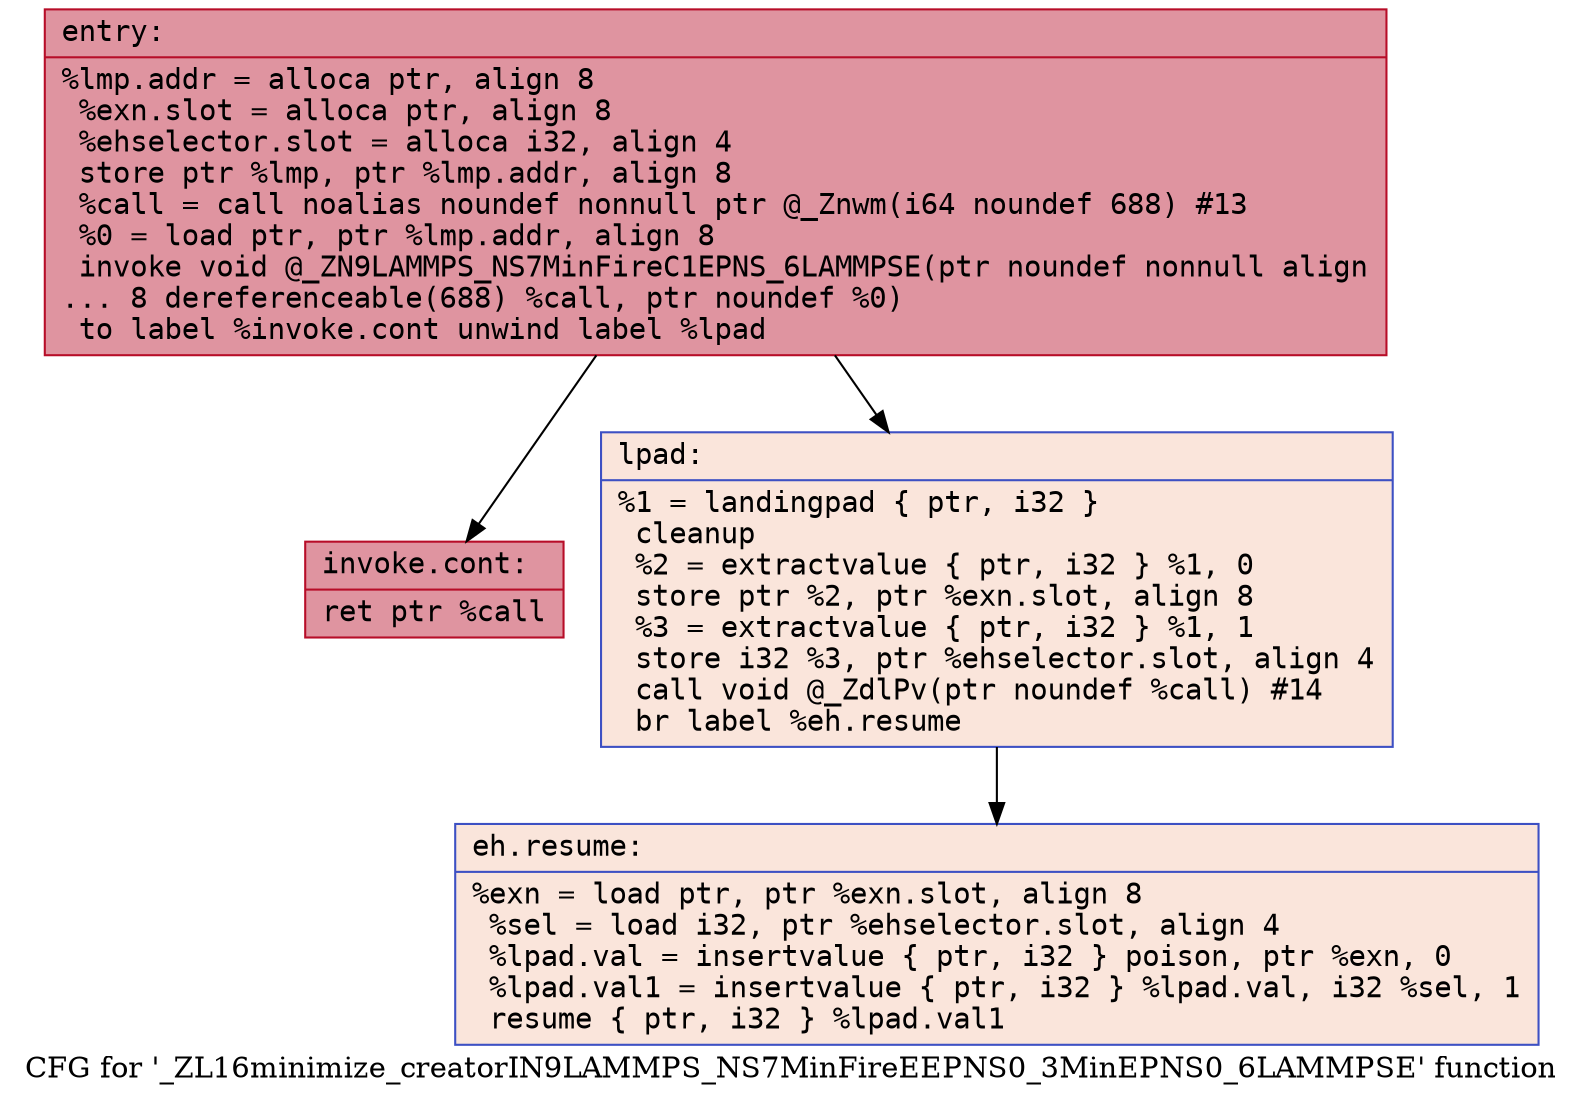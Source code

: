 digraph "CFG for '_ZL16minimize_creatorIN9LAMMPS_NS7MinFireEEPNS0_3MinEPNS0_6LAMMPSE' function" {
	label="CFG for '_ZL16minimize_creatorIN9LAMMPS_NS7MinFireEEPNS0_3MinEPNS0_6LAMMPSE' function";

	Node0x55ee270e81a0 [shape=record,color="#b70d28ff", style=filled, fillcolor="#b70d2870" fontname="Courier",label="{entry:\l|  %lmp.addr = alloca ptr, align 8\l  %exn.slot = alloca ptr, align 8\l  %ehselector.slot = alloca i32, align 4\l  store ptr %lmp, ptr %lmp.addr, align 8\l  %call = call noalias noundef nonnull ptr @_Znwm(i64 noundef 688) #13\l  %0 = load ptr, ptr %lmp.addr, align 8\l  invoke void @_ZN9LAMMPS_NS7MinFireC1EPNS_6LAMMPSE(ptr noundef nonnull align\l... 8 dereferenceable(688) %call, ptr noundef %0)\l          to label %invoke.cont unwind label %lpad\l}"];
	Node0x55ee270e81a0 -> Node0x55ee270e88d0[tooltip="entry -> invoke.cont\nProbability 100.00%" ];
	Node0x55ee270e81a0 -> Node0x55ee270e89b0[tooltip="entry -> lpad\nProbability 0.00%" ];
	Node0x55ee270e88d0 [shape=record,color="#b70d28ff", style=filled, fillcolor="#b70d2870" fontname="Courier",label="{invoke.cont:\l|  ret ptr %call\l}"];
	Node0x55ee270e89b0 [shape=record,color="#3d50c3ff", style=filled, fillcolor="#f4c5ad70" fontname="Courier",label="{lpad:\l|  %1 = landingpad \{ ptr, i32 \}\l          cleanup\l  %2 = extractvalue \{ ptr, i32 \} %1, 0\l  store ptr %2, ptr %exn.slot, align 8\l  %3 = extractvalue \{ ptr, i32 \} %1, 1\l  store i32 %3, ptr %ehselector.slot, align 4\l  call void @_ZdlPv(ptr noundef %call) #14\l  br label %eh.resume\l}"];
	Node0x55ee270e89b0 -> Node0x55ee270e9100[tooltip="lpad -> eh.resume\nProbability 100.00%" ];
	Node0x55ee270e9100 [shape=record,color="#3d50c3ff", style=filled, fillcolor="#f4c5ad70" fontname="Courier",label="{eh.resume:\l|  %exn = load ptr, ptr %exn.slot, align 8\l  %sel = load i32, ptr %ehselector.slot, align 4\l  %lpad.val = insertvalue \{ ptr, i32 \} poison, ptr %exn, 0\l  %lpad.val1 = insertvalue \{ ptr, i32 \} %lpad.val, i32 %sel, 1\l  resume \{ ptr, i32 \} %lpad.val1\l}"];
}
